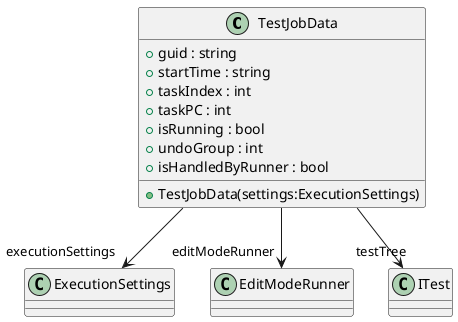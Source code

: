 @startuml
class TestJobData {
    + guid : string
    + startTime : string
    + taskIndex : int
    + taskPC : int
    + isRunning : bool
    + undoGroup : int
    + isHandledByRunner : bool
    + TestJobData(settings:ExecutionSettings)
}
TestJobData --> "executionSettings" ExecutionSettings
TestJobData --> "editModeRunner" EditModeRunner
TestJobData --> "testTree" ITest
@enduml
